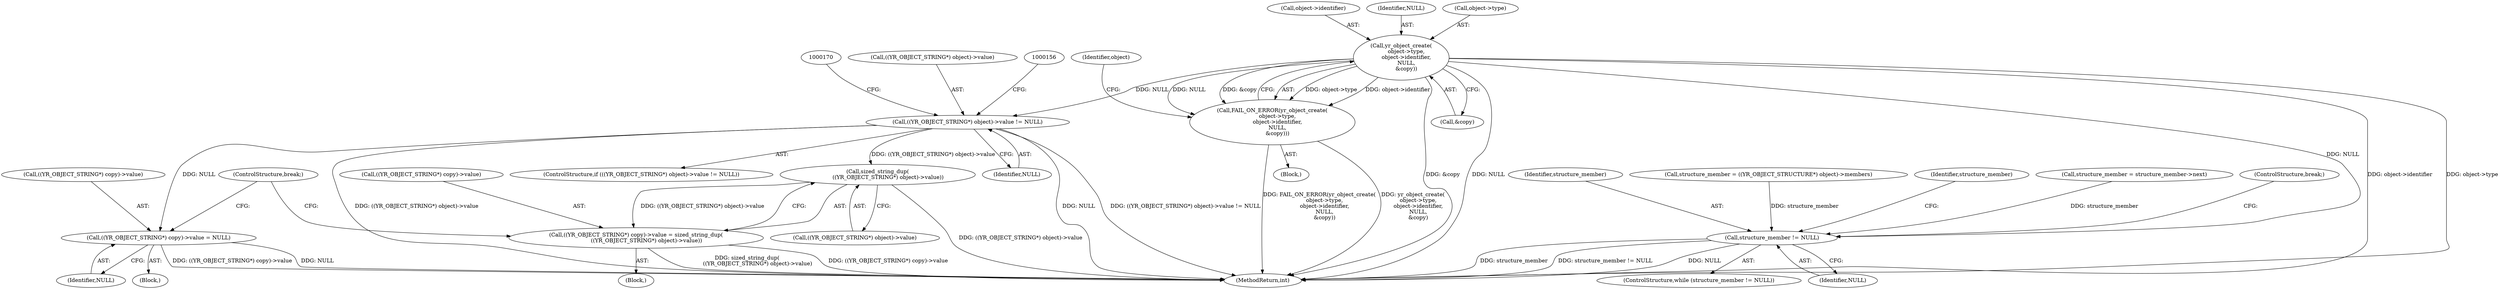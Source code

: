 digraph "0_yara_053e67e3ec81cc9268ce30eaf0d6663d8639ed1e_0@API" {
"1000115" [label="(Call,yr_object_create(\n      object->type,\n      object->identifier,\n      NULL,\n      &copy))"];
"1000114" [label="(Call,FAIL_ON_ERROR(yr_object_create(\n      object->type,\n      object->identifier,\n      NULL,\n      &copy)))"];
"1000145" [label="(Call,((YR_OBJECT_STRING*) object)->value != NULL)"];
"1000159" [label="(Call,sized_string_dup(\n            ((YR_OBJECT_STRING*) object)->value))"];
"1000153" [label="(Call,((YR_OBJECT_STRING*) copy)->value = sized_string_dup(\n            ((YR_OBJECT_STRING*) object)->value))"];
"1000167" [label="(Call,((YR_OBJECT_STRING*) copy)->value = NULL)"];
"1000240" [label="(Call,structure_member != NULL)"];
"1000123" [label="(Call,&copy)"];
"1000146" [label="(Call,((YR_OBJECT_STRING*) object)->value)"];
"1000145" [label="(Call,((YR_OBJECT_STRING*) object)->value != NULL)"];
"1000242" [label="(Identifier,NULL)"];
"1000241" [label="(Identifier,structure_member)"];
"1000232" [label="(Call,structure_member = ((YR_OBJECT_STRUCTURE*) object)->members)"];
"1000240" [label="(Call,structure_member != NULL)"];
"1000115" [label="(Call,yr_object_create(\n      object->type,\n      object->identifier,\n      NULL,\n      &copy))"];
"1000119" [label="(Call,object->identifier)"];
"1000122" [label="(Identifier,NULL)"];
"1000247" [label="(Identifier,structure_member)"];
"1000168" [label="(Call,((YR_OBJECT_STRING*) copy)->value)"];
"1000144" [label="(ControlStructure,if (((YR_OBJECT_STRING*) object)->value != NULL))"];
"1000152" [label="(Block,)"];
"1000114" [label="(Call,FAIL_ON_ERROR(yr_object_create(\n      object->type,\n      object->identifier,\n      NULL,\n      &copy)))"];
"1000166" [label="(Block,)"];
"1000116" [label="(Call,object->type)"];
"1000127" [label="(Identifier,object)"];
"1000159" [label="(Call,sized_string_dup(\n            ((YR_OBJECT_STRING*) object)->value))"];
"1000167" [label="(Call,((YR_OBJECT_STRING*) copy)->value = NULL)"];
"1000174" [label="(ControlStructure,break;)"];
"1000259" [label="(Call,structure_member = structure_member->next)"];
"1000308" [label="(MethodReturn,int)"];
"1000153" [label="(Call,((YR_OBJECT_STRING*) copy)->value = sized_string_dup(\n            ((YR_OBJECT_STRING*) object)->value))"];
"1000173" [label="(Identifier,NULL)"];
"1000151" [label="(Identifier,NULL)"];
"1000239" [label="(ControlStructure,while (structure_member != NULL))"];
"1000264" [label="(ControlStructure,break;)"];
"1000154" [label="(Call,((YR_OBJECT_STRING*) copy)->value)"];
"1000160" [label="(Call,((YR_OBJECT_STRING*) object)->value)"];
"1000103" [label="(Block,)"];
"1000115" -> "1000114"  [label="AST: "];
"1000115" -> "1000123"  [label="CFG: "];
"1000116" -> "1000115"  [label="AST: "];
"1000119" -> "1000115"  [label="AST: "];
"1000122" -> "1000115"  [label="AST: "];
"1000123" -> "1000115"  [label="AST: "];
"1000114" -> "1000115"  [label="CFG: "];
"1000115" -> "1000308"  [label="DDG: &copy"];
"1000115" -> "1000308"  [label="DDG: NULL"];
"1000115" -> "1000308"  [label="DDG: object->identifier"];
"1000115" -> "1000308"  [label="DDG: object->type"];
"1000115" -> "1000114"  [label="DDG: object->type"];
"1000115" -> "1000114"  [label="DDG: object->identifier"];
"1000115" -> "1000114"  [label="DDG: NULL"];
"1000115" -> "1000114"  [label="DDG: &copy"];
"1000115" -> "1000145"  [label="DDG: NULL"];
"1000115" -> "1000240"  [label="DDG: NULL"];
"1000114" -> "1000103"  [label="AST: "];
"1000127" -> "1000114"  [label="CFG: "];
"1000114" -> "1000308"  [label="DDG: FAIL_ON_ERROR(yr_object_create(\n      object->type,\n      object->identifier,\n      NULL,\n      &copy))"];
"1000114" -> "1000308"  [label="DDG: yr_object_create(\n      object->type,\n      object->identifier,\n      NULL,\n      &copy)"];
"1000145" -> "1000144"  [label="AST: "];
"1000145" -> "1000151"  [label="CFG: "];
"1000146" -> "1000145"  [label="AST: "];
"1000151" -> "1000145"  [label="AST: "];
"1000156" -> "1000145"  [label="CFG: "];
"1000170" -> "1000145"  [label="CFG: "];
"1000145" -> "1000308"  [label="DDG: NULL"];
"1000145" -> "1000308"  [label="DDG: ((YR_OBJECT_STRING*) object)->value != NULL"];
"1000145" -> "1000308"  [label="DDG: ((YR_OBJECT_STRING*) object)->value"];
"1000145" -> "1000159"  [label="DDG: ((YR_OBJECT_STRING*) object)->value"];
"1000145" -> "1000167"  [label="DDG: NULL"];
"1000159" -> "1000153"  [label="AST: "];
"1000159" -> "1000160"  [label="CFG: "];
"1000160" -> "1000159"  [label="AST: "];
"1000153" -> "1000159"  [label="CFG: "];
"1000159" -> "1000308"  [label="DDG: ((YR_OBJECT_STRING*) object)->value"];
"1000159" -> "1000153"  [label="DDG: ((YR_OBJECT_STRING*) object)->value"];
"1000153" -> "1000152"  [label="AST: "];
"1000154" -> "1000153"  [label="AST: "];
"1000174" -> "1000153"  [label="CFG: "];
"1000153" -> "1000308"  [label="DDG: sized_string_dup(\n            ((YR_OBJECT_STRING*) object)->value)"];
"1000153" -> "1000308"  [label="DDG: ((YR_OBJECT_STRING*) copy)->value"];
"1000167" -> "1000166"  [label="AST: "];
"1000167" -> "1000173"  [label="CFG: "];
"1000168" -> "1000167"  [label="AST: "];
"1000173" -> "1000167"  [label="AST: "];
"1000174" -> "1000167"  [label="CFG: "];
"1000167" -> "1000308"  [label="DDG: ((YR_OBJECT_STRING*) copy)->value"];
"1000167" -> "1000308"  [label="DDG: NULL"];
"1000240" -> "1000239"  [label="AST: "];
"1000240" -> "1000242"  [label="CFG: "];
"1000241" -> "1000240"  [label="AST: "];
"1000242" -> "1000240"  [label="AST: "];
"1000247" -> "1000240"  [label="CFG: "];
"1000264" -> "1000240"  [label="CFG: "];
"1000240" -> "1000308"  [label="DDG: structure_member != NULL"];
"1000240" -> "1000308"  [label="DDG: NULL"];
"1000240" -> "1000308"  [label="DDG: structure_member"];
"1000259" -> "1000240"  [label="DDG: structure_member"];
"1000232" -> "1000240"  [label="DDG: structure_member"];
}
